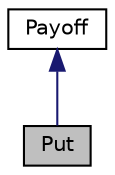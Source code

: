 digraph "Put"
{
 // LATEX_PDF_SIZE
  edge [fontname="Helvetica",fontsize="10",labelfontname="Helvetica",labelfontsize="10"];
  node [fontname="Helvetica",fontsize="10",shape=record];
  Node1 [label="Put",height=0.2,width=0.4,color="black", fillcolor="grey75", style="filled", fontcolor="black",tooltip="Put option payoff."];
  Node2 -> Node1 [dir="back",color="midnightblue",fontsize="10",style="solid",fontname="Helvetica"];
  Node2 [label="Payoff",height=0.2,width=0.4,color="black", fillcolor="white", style="filled",URL="$classPayoff.html",tooltip="This class provides an interface to build payoff functions."];
}
